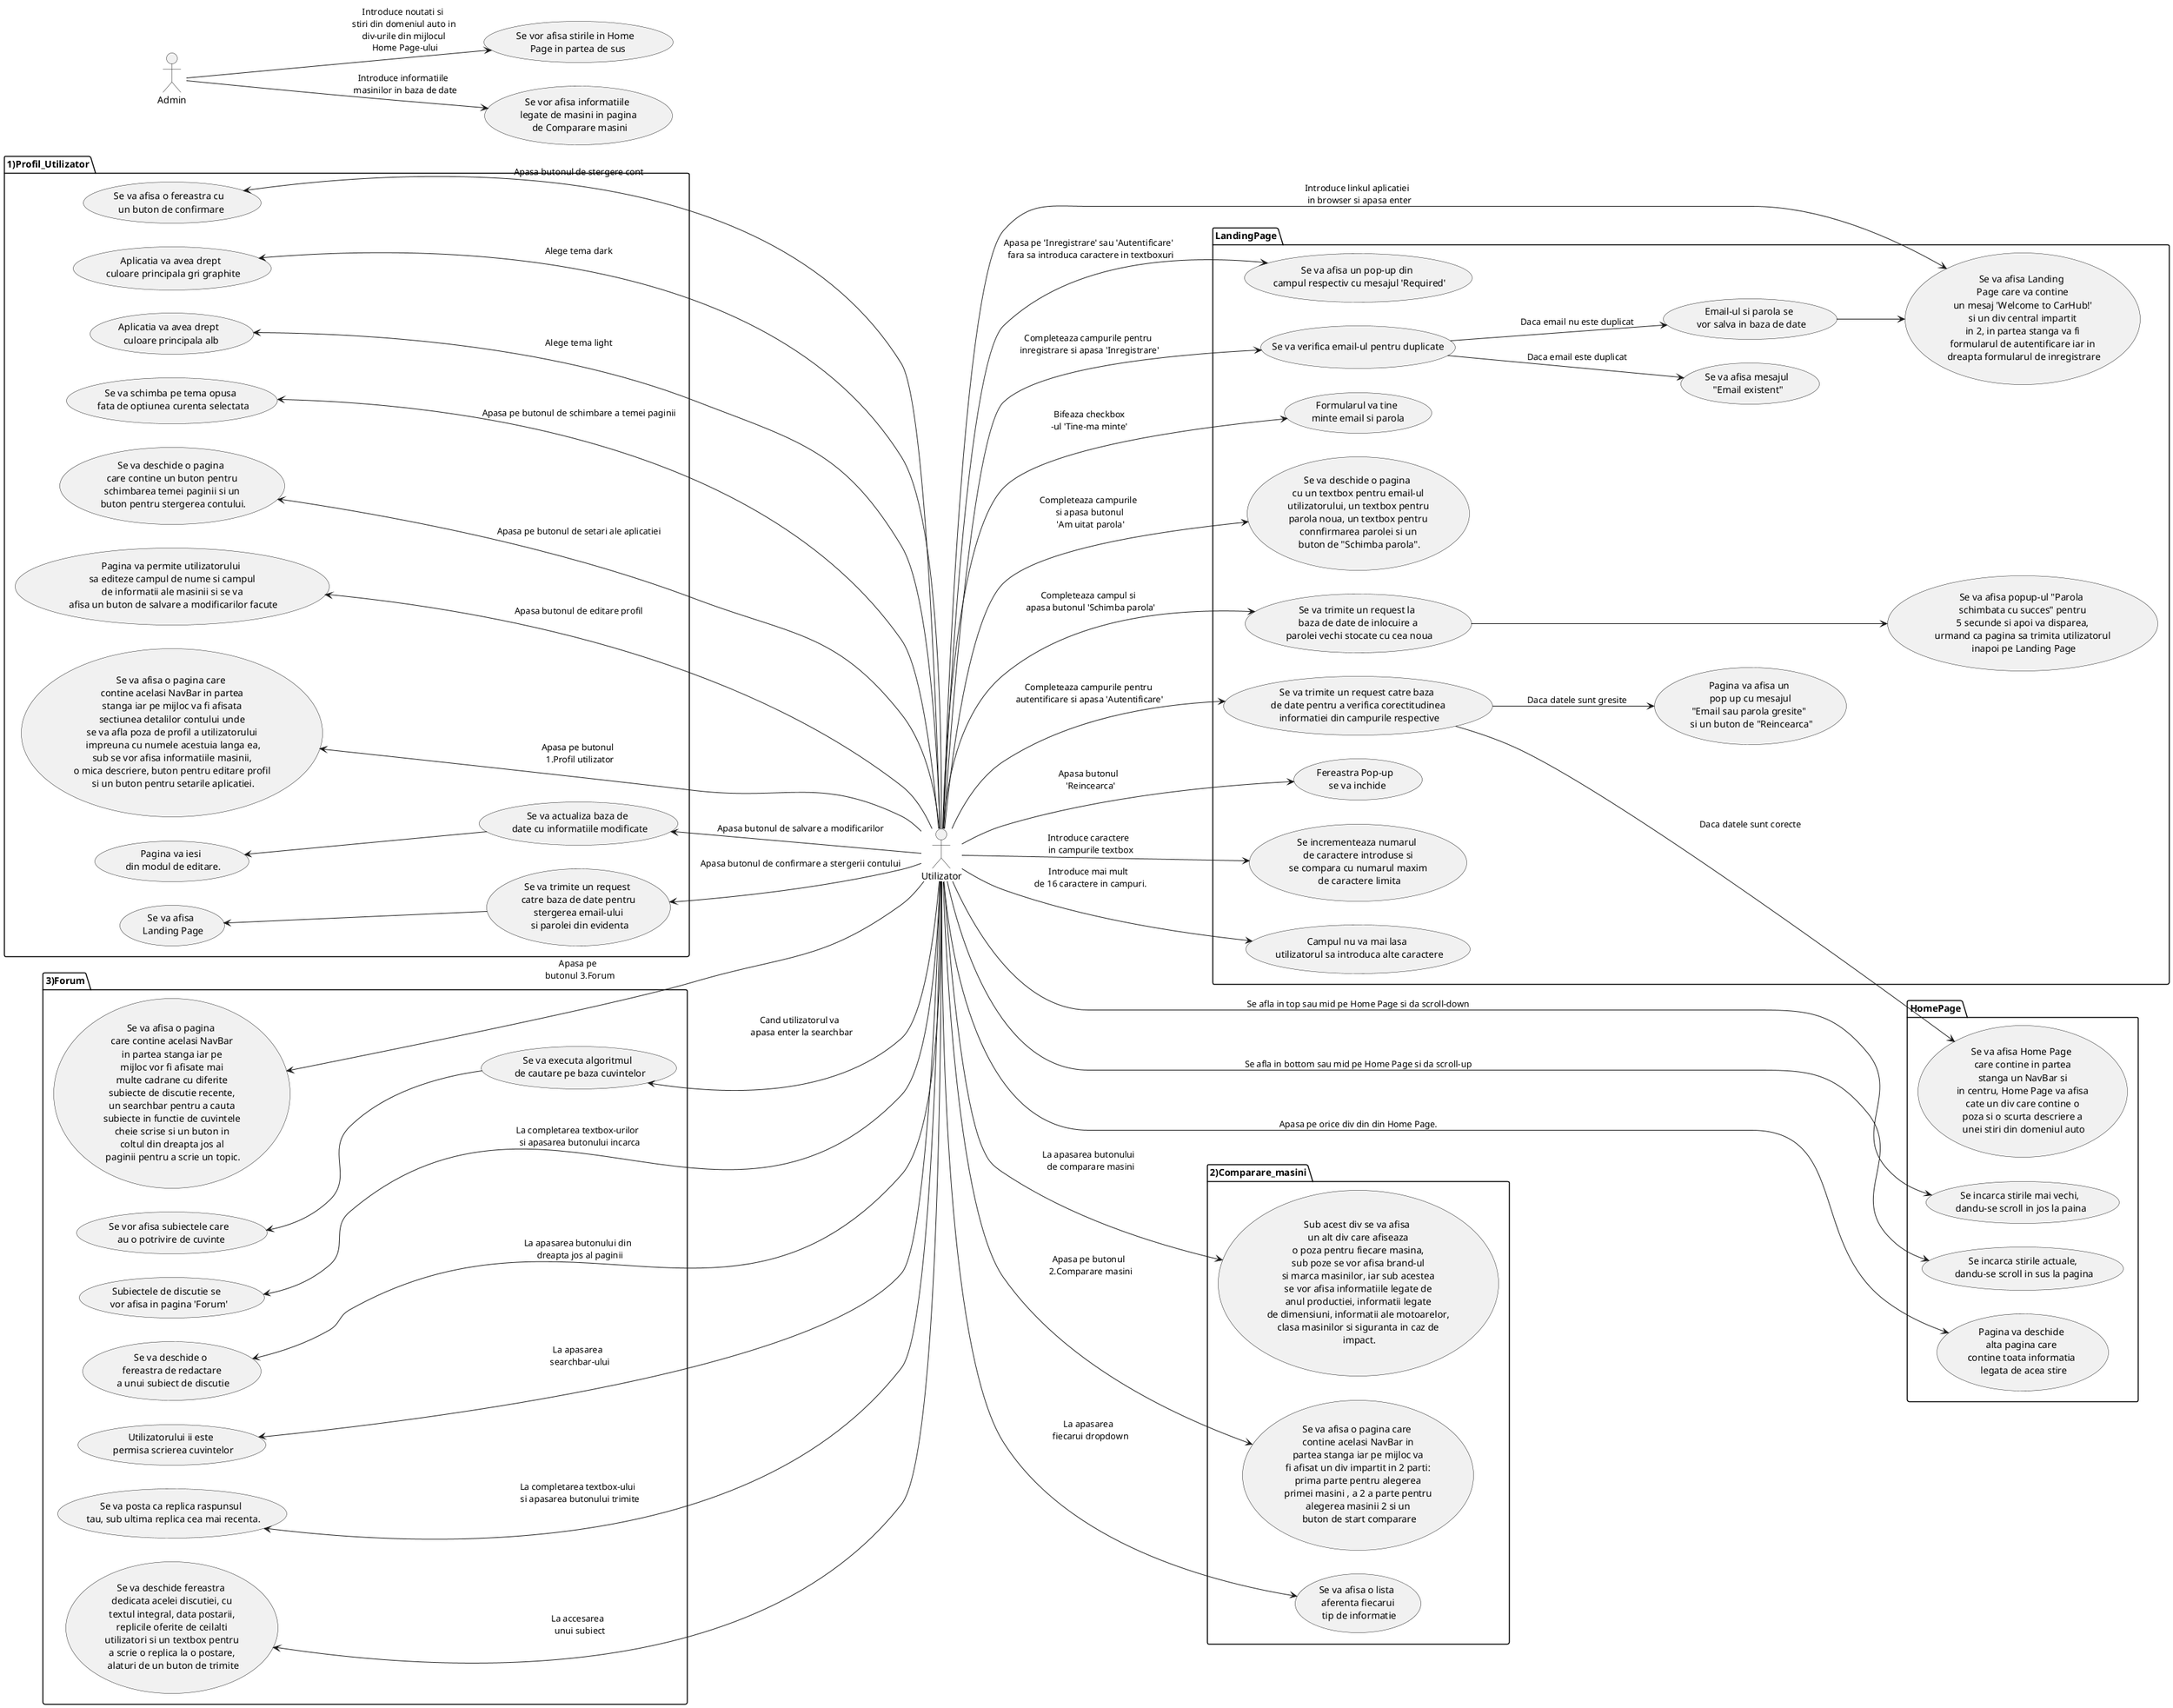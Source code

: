 @startuml
'https://plantuml.com/use-case-diagram
left to right direction
actor Utilizator as u

package LandingPage {
    usecase "Se va afisa Landing \n Page care va contine \n un mesaj 'Welcome to CarHub!' \n si un div central impartit \n in 2, in partea stanga va fi \n formularul de autentificare iar in \n dreapta formularul de inregistrare" as UC1
    usecase "Se incrementeaza numarul \n de caractere introduse si \n se compara cu numarul maxim \n de caractere limita" as UC2
    usecase "Campul nu va mai lasa \n utilizatorul sa introduca alte caractere" as UC3
    usecase "Se va afisa un pop-up din \n campul respectiv cu mesajul 'Required'" as UC4
    usecase "Se va verifica email-ul pentru duplicate" as UC5
    usecase "Se va afisa mesajul \n"Email existent"" as UC6
    usecase "Email-ul si parola se \n vor salva in baza de date" as UC7
    usecase "Formularul va tine \nminte email si parola" as UC8
    usecase "Se va deschide o pagina \n cu un textbox pentru email-ul \n utilizatorului, un textbox pentru \n parola noua, un textbox pentru \n connfirmarea parolei si un \n buton de "Schimba parola"." as UC9
    usecase "Se va trimite un request la \n baza de date de inlocuire a \n parolei vechi stocate cu cea noua" as UC11
    usecase "Se va afisa popup-ul "Parola \n schimbata cu succes" pentru \n 5 secunde si apoi va disparea, \n urmand ca pagina sa trimita utilizatorul \n inapoi pe Landing Page" as UC12
    usecase "Se va trimite un request catre baza \n de date pentru a verifica corectitudinea \n informatiei din campurile respective" as UC13
    usecase "Pagina va afisa un \n pop up cu mesajul \n"Email sau parola gresite" \n si un buton de "Reincearca"" as UC14
    usecase "Fereastra Pop-up \n se va inchide" as UC15
}

package HomePage {
    usecase "Se va afisa Home Page \n care contine in partea \n stanga un NavBar si \n in centru, Home Page va afisa \n cate un div care contine o \n poza si o scurta descriere a \n unei stiri din domeniul auto" as UC16
    usecase "Pagina va deschide \nalta pagina care \ncontine toata informatia \n legata de acea stire" as UC17
    usecase "Se incarca stirile mai vechi, \ndandu-se scroll in jos la paina" as UC18
    usecase "Se incarca stirile actuale,\n dandu-se scroll in sus la pagina" as UC19
}

package 1)Profil_Utilizator {
    usecase "Se va afisa o pagina care \n contine acelasi NavBar in partea \n stanga iar pe mijloc va fi afisata \n sectiunea detalilor contului unde \n se va afla poza de profil a utilizatorului \n impreuna cu numele acestuia langa ea,\n sub se vor afisa informatiile masinii, \n o mica descriere, buton pentru editare profil \n si un buton pentru setarile aplicatiei." as UC20
    usecase "Pagina va permite utilizatorului \n sa editeze campul de nume si campul \n de informatii ale masinii si se va \n afisa un buton de salvare a modificarilor facute" as UC21
    usecase "Se va actualiza baza de \n date cu informatiile modificate" as UC22
    usecase "Pagina va iesi \n din modul de editare." as UC23
    usecase "Se va deschide o pagina \n care contine un buton pentru \n schimbarea temei paginii si un \n buton pentru stergerea contului." as UC24
    usecase "Se va schimba pe tema opusa \n fata de optiunea curenta selectata" as UC25
    usecase "Aplicatia va avea drept \n culoare principala alb" as UC26
    usecase "Aplicatia va avea drept \n culoare principala gri graphite" as UC27
    usecase "Se va afisa o fereastra cu \n un buton de confirmare" as UC28
    usecase "Se va trimite un request \n catre baza de date pentru \n stergerea email-ului \n si parolei din evidenta" as UC29
    usecase "Se va afisa \n Landing Page" as UC30
}

package 2)Comparare_masini {
    usecase "Se va afisa o pagina care \n contine acelasi NavBar in \n partea stanga iar pe mijloc va \n fi afisat un div impartit in 2 parti: \n prima parte pentru alegerea \n primei masini , a 2 a parte pentru \n alegerea masinii 2 si un \n buton de start comparare" as UC31
    usecase "Se va afisa o lista \n aferenta fiecarui \n tip de informatie" as UC32
    usecase "Sub acest div se va afisa \n un alt div care afiseaza \n o poza pentru fiecare masina, \n sub poze se vor afisa brand-ul \n si marca masinilor, iar sub acestea \n se vor afisa informatiile legate de \n anul productiei, informatii legate \n de dimensiuni, informatii ale motoarelor, \n clasa masinilor si siguranta in caz de \n impact." as UC33
    }

package 3)Forum {
    usecase "Se va afisa o pagina \n care contine acelasi NavBar \n in partea stanga iar pe \n mijloc vor fi afisate mai \n multe cadrane cu diferite \n subiecte de discutie recente, \n un searchbar pentru a cauta \n subiecte in functie de cuvintele \n cheie scrise si un buton in \n coltul din dreapta jos al \n paginii pentru a scrie un topic." as UC34
    usecase "Se va deschide fereastra \n dedicata acelei discutiei, cu \n textul integral, data postarii, \n replicile oferite de ceilalti \n utilizatori si un textbox pentru \n a scrie o replica la o postare, \n alaturi de un buton de trimite" as UC35
    usecase "Se va posta ca replica raspunsul \n tau, sub ultima replica cea mai recenta." as UC36
    usecase "Utilizatorului ii este \n permisa scrierea cuvintelor" as UC37
    usecase "Se va executa algoritmul \n de cautare pe baza cuvintelor" as UC38
    usecase "Se vor afisa subiectele care \n au o potrivire de cuvinte" as UC39
    usecase "Se va deschide o \n fereastra de redactare \n a unui subiect de discutie" as UC40
    usecase "Subiectele de discutie se \n vor afisa in pagina 'Forum'" as UC41
}

'Landing Page
u -down-> UC1: Introduce linkul aplicatiei \n in browser si apasa enter
u -down-->UC2:Introduce caractere \n in campurile textbox
u -down-> UC3:Introduce mai mult \n de 16 caractere in campuri.
u -down-> UC4:Apasa pe 'Inregistrare' sau 'Autentificare' \n fara sa introduca caractere in textboxuri
u -down-> UC5:Completeaza campurile pentru \ninregistrare si apasa 'Inregistrare'
UC5 -down-> UC6:Daca email este duplicat
UC5 -down-> UC7:Daca email nu este duplicat
UC7 -down-> UC1
u -down-> UC8:Bifeaza checkbox\n-ul 'Tine-ma minte'
u -down-->UC9:Completeaza campurile \n si apasa butonul \n 'Am uitat parola'
u -down-->UC11:Completeaza campul si \n apasa butonul 'Schimba parola'
UC11 -down-->UC12
u -down-> UC13:Completeaza campurile pentru \nautentificare si apasa 'Autentificare'
UC13 -down-> UC14:Daca datele sunt gresite
UC13 -down--> UC16:Daca datele sunt corecte
u -down-->UC15:Apasa butonul \n 'Reincearca'


:Admin: --> (Se vor afisa stirile in Home \n Page in partea de sus):Introduce noutati si \n stiri din domeniul auto in \n div-urile din mijlocul \n Home Page-ului
:Admin: --> (Se vor afisa informatiile \n legate de masini in pagina \n de Comparare masini):Introduce informatiile \n masinilor in baza de date


'Home Page
u -down--> UC17:Apasa pe orice div din din Home Page.
u -down--> UC18:Se afla in top sau mid pe Home Page si da scroll-down
u -down--> UC19:Se afla in bottom sau mid pe Home Page si da scroll-up


'Profil Utilizator
u -up-> UC20:Apasa pe butonul \n 1.Profil utilizator
u -up-> UC21:Apasa butonul de editare profil
u -up-> UC22:Apasa butonul de salvare a modificarilor
UC22 -up-> UC23
u -up-> UC24:Apasa pe butonul de setari ale aplicatiei
u -up-> UC25:Apasa pe butonul de schimbare a temei paginii
u -up-> UC26:Alege tema light
u -up-> UC27:Alege tema dark
u -up-> UC28:Apasa butonul de stergere cont
u -up-> UC29:Apasa butonul de confirmare a stergerii contului
UC29 -up-> UC30


'Comparare masini
u -down--> UC31:Apasa pe butonul \n 2.Comparare masini
u -down--> UC32:La apasarea \n fiecarui dropdown
u -down--> UC33:La apasarea butonului \n de comparare masini


'Forum
u -up-> UC34:Apasa pe \n butonul 3.Forum
u -up-> UC35:La accesarea \n unui subiect
u -up-> UC36:La completarea textbox-ului \n si apasarea butonului trimite
u -up-> UC37:La apasarea \n searchbar-ului
u -up-> UC38:Cand utilizatorul va \n apasa enter la searchbar
UC38 -up->UC39
u -up-> UC40:La apasarea butonului din \n dreapta jos al paginii
u -up-> UC41:La completarea textbox-urilor \n si apasarea butonului incarca


@enduml
